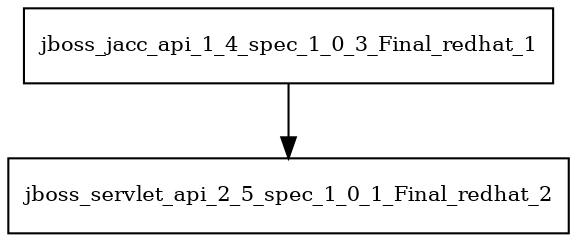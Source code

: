 digraph jboss_jacc_api_1_4_spec_1_0_3_Final_redhat_1_dependencies {
  node [shape = box, fontsize=10.0];
  jboss_jacc_api_1_4_spec_1_0_3_Final_redhat_1 -> jboss_servlet_api_2_5_spec_1_0_1_Final_redhat_2;
}
